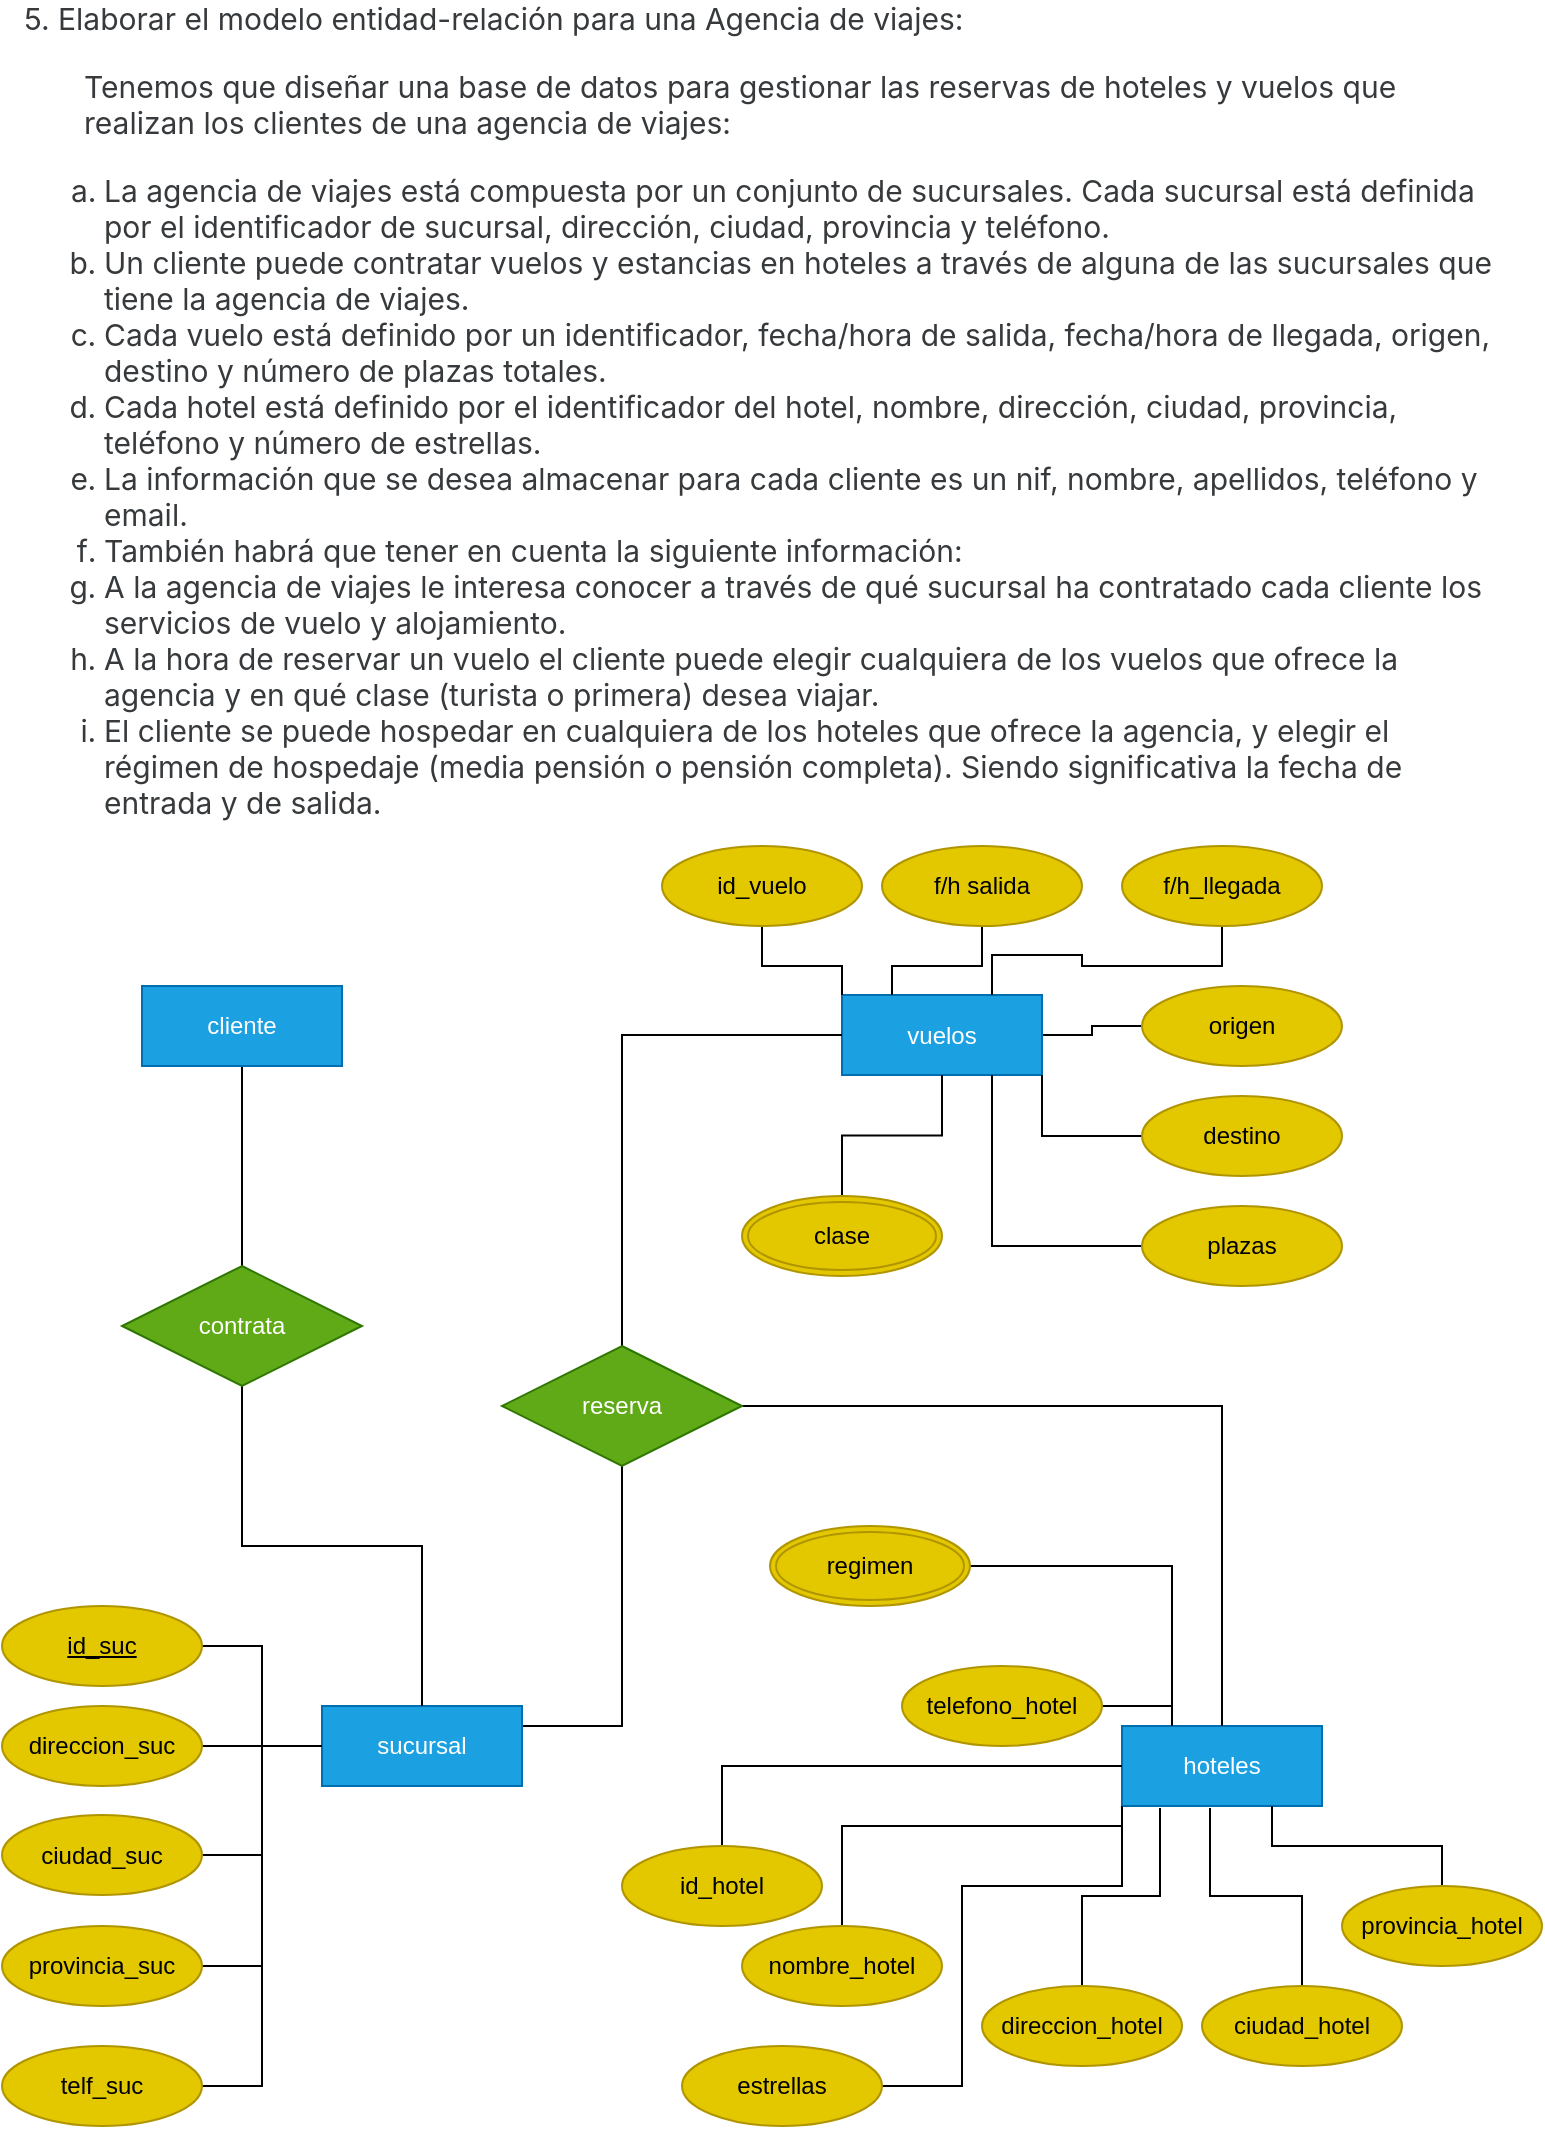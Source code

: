 <mxfile version="19.0.3" type="device"><diagram id="Tl6VG7vWwc2pcAbSCfb3" name="Página-1"><mxGraphModel dx="1182" dy="835" grid="1" gridSize="10" guides="1" tooltips="1" connect="1" arrows="1" fold="1" page="1" pageScale="1" pageWidth="827" pageHeight="1169" math="0" shadow="0"><root><mxCell id="0"/><mxCell id="1" parent="0"/><mxCell id="cq32jFVJ6eBw6IOvbczB-1" value="&lt;p style=&quot;box-sizing: border-box; margin-top: 0px; margin-bottom: 1rem; color: rgb(55, 58, 60); font-family: -apple-system, BlinkMacSystemFont, &amp;quot;Segoe UI&amp;quot;, Roboto, &amp;quot;Helvetica Neue&amp;quot;, Arial, sans-serif, &amp;quot;Apple Color Emoji&amp;quot;, &amp;quot;Segoe UI Emoji&amp;quot;, &amp;quot;Segoe UI Symbol&amp;quot;; font-size: 15px; text-align: left; background-color: rgb(255, 255, 255);&quot;&gt;5. Elaborar el modelo entidad-relación para una Agencia de viajes:&lt;/p&gt;&lt;div style=&quot;box-sizing: border-box; color: rgb(55, 58, 60); font-family: -apple-system, BlinkMacSystemFont, &amp;quot;Segoe UI&amp;quot;, Roboto, &amp;quot;Helvetica Neue&amp;quot;, Arial, sans-serif, &amp;quot;Apple Color Emoji&amp;quot;, &amp;quot;Segoe UI Emoji&amp;quot;, &amp;quot;Segoe UI Symbol&amp;quot;; font-size: 15px; text-align: left; background-color: rgb(255, 255, 255); margin-left: 30px;&quot; class=&quot;editor-indent&quot;&gt;&lt;p style=&quot;box-sizing: border-box; margin-top: 0px; margin-bottom: 1rem;&quot;&gt;Tenemos que diseñar una base de datos para gestionar las reservas de hoteles y vuelos que realizan los clientes de una agencia de viajes:&lt;/p&gt;&lt;/div&gt;&lt;p style=&quot;box-sizing: border-box; margin-top: 0px; margin-bottom: 1rem; color: rgb(55, 58, 60); font-family: -apple-system, BlinkMacSystemFont, &amp;quot;Segoe UI&amp;quot;, Roboto, &amp;quot;Helvetica Neue&amp;quot;, Arial, sans-serif, &amp;quot;Apple Color Emoji&amp;quot;, &amp;quot;Segoe UI Emoji&amp;quot;, &amp;quot;Segoe UI Symbol&amp;quot;; font-size: 15px; text-align: left; background-color: rgb(255, 255, 255);&quot;&gt;&lt;/p&gt;&lt;ol style=&quot;box-sizing: border-box; margin-top: 0px; margin-bottom: 1rem; color: rgb(55, 58, 60); font-family: -apple-system, BlinkMacSystemFont, &amp;quot;Segoe UI&amp;quot;, Roboto, &amp;quot;Helvetica Neue&amp;quot;, Arial, sans-serif, &amp;quot;Apple Color Emoji&amp;quot;, &amp;quot;Segoe UI Emoji&amp;quot;, &amp;quot;Segoe UI Symbol&amp;quot;; font-size: 15px; text-align: left; background-color: rgb(255, 255, 255); list-style-type: lower-alpha;&quot;&gt;&lt;li style=&quot;box-sizing: border-box;&quot;&gt;La agencia de viajes está compuesta por un conjunto de sucursales. Cada sucursal está definida por el identificador de sucursal, dirección, ciudad, provincia y teléfono.&lt;/li&gt;&lt;li style=&quot;box-sizing: border-box;&quot;&gt;Un cliente puede contratar vuelos y estancias en hoteles a través de alguna de las sucursales que tiene la agencia de viajes.&lt;/li&gt;&lt;li style=&quot;box-sizing: border-box;&quot;&gt;Cada vuelo está definido por un identificador, fecha/hora de salida, fecha/hora de llegada, origen, destino y número de plazas totales.&lt;/li&gt;&lt;li style=&quot;box-sizing: border-box;&quot;&gt;Cada hotel está definido por el identificador del hotel, nombre, dirección, ciudad, provincia, teléfono y número de estrellas.&lt;/li&gt;&lt;li style=&quot;box-sizing: border-box;&quot;&gt;La información que se desea almacenar para cada cliente es un nif, nombre, apellidos, teléfono y email.&lt;/li&gt;&lt;li style=&quot;box-sizing: border-box;&quot;&gt;También habrá que tener en cuenta la siguiente información:&lt;/li&gt;&lt;li style=&quot;box-sizing: border-box;&quot;&gt;A la agencia de viajes le interesa conocer a través de qué sucursal ha contratado cada cliente los servicios de vuelo y alojamiento.&lt;/li&gt;&lt;li style=&quot;box-sizing: border-box;&quot;&gt;A la hora de reservar un vuelo el cliente puede elegir cualquiera de los vuelos que ofrece la agencia y en qué clase (turista o primera) desea viajar.&lt;/li&gt;&lt;li style=&quot;box-sizing: border-box;&quot;&gt;El cliente se puede hospedar en cualquiera de los hoteles que ofrece la agencia, y elegir el régimen de hospedaje (media pensión o pensión completa). Siendo significativa la fecha de entrada y de salida.&lt;/li&gt;&lt;/ol&gt;" style="text;html=1;strokeColor=none;fillColor=none;align=center;verticalAlign=middle;whiteSpace=wrap;rounded=0;" vertex="1" parent="1"><mxGeometry x="40" y="40" width="740" height="400" as="geometry"/></mxCell><mxCell id="cq32jFVJ6eBw6IOvbczB-61" style="edgeStyle=orthogonalEdgeStyle;rounded=0;orthogonalLoop=1;jettySize=auto;html=1;exitX=1;exitY=0.25;exitDx=0;exitDy=0;entryX=0.5;entryY=1;entryDx=0;entryDy=0;endArrow=none;endFill=0;" edge="1" parent="1" source="cq32jFVJ6eBw6IOvbczB-2" target="cq32jFVJ6eBw6IOvbczB-18"><mxGeometry relative="1" as="geometry"/></mxCell><mxCell id="cq32jFVJ6eBw6IOvbczB-2" value="sucursal" style="whiteSpace=wrap;html=1;align=center;fillColor=#1ba1e2;fontColor=#ffffff;strokeColor=#006EAF;" vertex="1" parent="1"><mxGeometry x="190" y="880" width="100" height="40" as="geometry"/></mxCell><mxCell id="cq32jFVJ6eBw6IOvbczB-38" style="edgeStyle=orthogonalEdgeStyle;rounded=0;orthogonalLoop=1;jettySize=auto;html=1;exitX=1;exitY=0.5;exitDx=0;exitDy=0;entryX=0;entryY=0.5;entryDx=0;entryDy=0;endArrow=none;endFill=0;" edge="1" parent="1" source="cq32jFVJ6eBw6IOvbczB-3" target="cq32jFVJ6eBw6IOvbczB-31"><mxGeometry relative="1" as="geometry"/></mxCell><mxCell id="cq32jFVJ6eBw6IOvbczB-3" value="vuelos" style="whiteSpace=wrap;html=1;align=center;fillColor=#1ba1e2;fontColor=#ffffff;strokeColor=#006EAF;" vertex="1" parent="1"><mxGeometry x="450" y="524.5" width="100" height="40" as="geometry"/></mxCell><mxCell id="cq32jFVJ6eBw6IOvbczB-11" value="hoteles" style="whiteSpace=wrap;html=1;align=center;fillColor=#1ba1e2;fontColor=#ffffff;strokeColor=#006EAF;" vertex="1" parent="1"><mxGeometry x="590" y="890" width="100" height="40" as="geometry"/></mxCell><mxCell id="cq32jFVJ6eBw6IOvbczB-21" style="edgeStyle=orthogonalEdgeStyle;rounded=0;orthogonalLoop=1;jettySize=auto;html=1;exitX=1;exitY=0.5;exitDx=0;exitDy=0;entryX=0;entryY=0.5;entryDx=0;entryDy=0;endArrow=none;endFill=0;" edge="1" parent="1" source="cq32jFVJ6eBw6IOvbczB-12" target="cq32jFVJ6eBw6IOvbczB-2"><mxGeometry relative="1" as="geometry"/></mxCell><mxCell id="cq32jFVJ6eBw6IOvbczB-12" value="direccion_suc" style="ellipse;whiteSpace=wrap;html=1;align=center;fillColor=#e3c800;fontColor=#000000;strokeColor=#B09500;" vertex="1" parent="1"><mxGeometry x="30" y="880" width="100" height="40" as="geometry"/></mxCell><mxCell id="cq32jFVJ6eBw6IOvbczB-20" style="edgeStyle=orthogonalEdgeStyle;rounded=0;orthogonalLoop=1;jettySize=auto;html=1;exitX=1;exitY=0.5;exitDx=0;exitDy=0;entryX=0;entryY=0.5;entryDx=0;entryDy=0;endArrow=none;endFill=0;" edge="1" parent="1" source="cq32jFVJ6eBw6IOvbczB-14" target="cq32jFVJ6eBw6IOvbczB-2"><mxGeometry relative="1" as="geometry"/></mxCell><mxCell id="cq32jFVJ6eBw6IOvbczB-14" value="id_suc" style="ellipse;whiteSpace=wrap;html=1;align=center;fontStyle=4;fillColor=#e3c800;fontColor=#000000;strokeColor=#B09500;" vertex="1" parent="1"><mxGeometry x="30" y="830" width="100" height="40" as="geometry"/></mxCell><mxCell id="cq32jFVJ6eBw6IOvbczB-22" style="edgeStyle=orthogonalEdgeStyle;rounded=0;orthogonalLoop=1;jettySize=auto;html=1;exitX=1;exitY=0.5;exitDx=0;exitDy=0;entryX=0;entryY=0.5;entryDx=0;entryDy=0;endArrow=none;endFill=0;" edge="1" parent="1" source="cq32jFVJ6eBw6IOvbczB-15" target="cq32jFVJ6eBw6IOvbczB-2"><mxGeometry relative="1" as="geometry"/></mxCell><mxCell id="cq32jFVJ6eBw6IOvbczB-15" value="ciudad_suc" style="ellipse;whiteSpace=wrap;html=1;align=center;fillColor=#e3c800;fontColor=#000000;strokeColor=#B09500;" vertex="1" parent="1"><mxGeometry x="30" y="934.5" width="100" height="40" as="geometry"/></mxCell><mxCell id="cq32jFVJ6eBw6IOvbczB-23" style="edgeStyle=orthogonalEdgeStyle;rounded=0;orthogonalLoop=1;jettySize=auto;html=1;exitX=1;exitY=0.5;exitDx=0;exitDy=0;entryX=0;entryY=0.5;entryDx=0;entryDy=0;endArrow=none;endFill=0;" edge="1" parent="1" source="cq32jFVJ6eBw6IOvbczB-16" target="cq32jFVJ6eBw6IOvbczB-2"><mxGeometry relative="1" as="geometry"/></mxCell><mxCell id="cq32jFVJ6eBw6IOvbczB-16" value="provincia_suc" style="ellipse;whiteSpace=wrap;html=1;align=center;fillColor=#e3c800;fontColor=#000000;strokeColor=#B09500;" vertex="1" parent="1"><mxGeometry x="30" y="990" width="100" height="40" as="geometry"/></mxCell><mxCell id="cq32jFVJ6eBw6IOvbczB-24" style="edgeStyle=orthogonalEdgeStyle;rounded=0;orthogonalLoop=1;jettySize=auto;html=1;exitX=1;exitY=0.5;exitDx=0;exitDy=0;entryX=0;entryY=0.5;entryDx=0;entryDy=0;endArrow=none;endFill=0;" edge="1" parent="1" source="cq32jFVJ6eBw6IOvbczB-17" target="cq32jFVJ6eBw6IOvbczB-2"><mxGeometry relative="1" as="geometry"/></mxCell><mxCell id="cq32jFVJ6eBw6IOvbczB-17" value="telf_suc" style="ellipse;whiteSpace=wrap;html=1;align=center;fillColor=#e3c800;fontColor=#000000;strokeColor=#B09500;" vertex="1" parent="1"><mxGeometry x="30" y="1050" width="100" height="40" as="geometry"/></mxCell><mxCell id="cq32jFVJ6eBw6IOvbczB-62" style="edgeStyle=orthogonalEdgeStyle;rounded=0;orthogonalLoop=1;jettySize=auto;html=1;exitX=0.5;exitY=0;exitDx=0;exitDy=0;entryX=0;entryY=0.5;entryDx=0;entryDy=0;endArrow=none;endFill=0;" edge="1" parent="1" source="cq32jFVJ6eBw6IOvbczB-18" target="cq32jFVJ6eBw6IOvbczB-3"><mxGeometry relative="1" as="geometry"/></mxCell><mxCell id="cq32jFVJ6eBw6IOvbczB-63" style="edgeStyle=orthogonalEdgeStyle;rounded=0;orthogonalLoop=1;jettySize=auto;html=1;exitX=1;exitY=0.5;exitDx=0;exitDy=0;endArrow=none;endFill=0;entryX=0.5;entryY=0;entryDx=0;entryDy=0;" edge="1" parent="1" source="cq32jFVJ6eBw6IOvbczB-18" target="cq32jFVJ6eBw6IOvbczB-11"><mxGeometry relative="1" as="geometry"><mxPoint x="680" y="860" as="targetPoint"/></mxGeometry></mxCell><mxCell id="cq32jFVJ6eBw6IOvbczB-18" value="reserva" style="shape=rhombus;perimeter=rhombusPerimeter;whiteSpace=wrap;html=1;align=center;fillColor=#60a917;fontColor=#ffffff;strokeColor=#2D7600;" vertex="1" parent="1"><mxGeometry x="280" y="700" width="120" height="60" as="geometry"/></mxCell><mxCell id="cq32jFVJ6eBw6IOvbczB-41" style="edgeStyle=orthogonalEdgeStyle;rounded=0;orthogonalLoop=1;jettySize=auto;html=1;exitX=0;exitY=0.5;exitDx=0;exitDy=0;entryX=0.75;entryY=1;entryDx=0;entryDy=0;endArrow=none;endFill=0;" edge="1" parent="1" source="cq32jFVJ6eBw6IOvbczB-29" target="cq32jFVJ6eBw6IOvbczB-3"><mxGeometry relative="1" as="geometry"/></mxCell><mxCell id="cq32jFVJ6eBw6IOvbczB-29" value="plazas" style="ellipse;whiteSpace=wrap;html=1;align=center;fillColor=#e3c800;fontColor=#000000;strokeColor=#B09500;" vertex="1" parent="1"><mxGeometry x="600" y="630" width="100" height="40" as="geometry"/></mxCell><mxCell id="cq32jFVJ6eBw6IOvbczB-40" style="edgeStyle=orthogonalEdgeStyle;rounded=0;orthogonalLoop=1;jettySize=auto;html=1;exitX=0;exitY=0.5;exitDx=0;exitDy=0;entryX=1;entryY=1;entryDx=0;entryDy=0;endArrow=none;endFill=0;" edge="1" parent="1" source="cq32jFVJ6eBw6IOvbczB-30" target="cq32jFVJ6eBw6IOvbczB-3"><mxGeometry relative="1" as="geometry"/></mxCell><mxCell id="cq32jFVJ6eBw6IOvbczB-30" value="destino" style="ellipse;whiteSpace=wrap;html=1;align=center;fillColor=#e3c800;fontColor=#000000;strokeColor=#B09500;" vertex="1" parent="1"><mxGeometry x="600" y="575" width="100" height="40" as="geometry"/></mxCell><mxCell id="cq32jFVJ6eBw6IOvbczB-31" value="origen" style="ellipse;whiteSpace=wrap;html=1;align=center;fillColor=#e3c800;fontColor=#000000;strokeColor=#B09500;" vertex="1" parent="1"><mxGeometry x="600" y="520" width="100" height="40" as="geometry"/></mxCell><mxCell id="cq32jFVJ6eBw6IOvbczB-37" style="edgeStyle=orthogonalEdgeStyle;rounded=0;orthogonalLoop=1;jettySize=auto;html=1;exitX=0.5;exitY=1;exitDx=0;exitDy=0;entryX=0.75;entryY=0;entryDx=0;entryDy=0;endArrow=none;endFill=0;" edge="1" parent="1" source="cq32jFVJ6eBw6IOvbczB-32" target="cq32jFVJ6eBw6IOvbczB-3"><mxGeometry relative="1" as="geometry"/></mxCell><mxCell id="cq32jFVJ6eBw6IOvbczB-32" value="f/h_llegada" style="ellipse;whiteSpace=wrap;html=1;align=center;fillColor=#e3c800;fontColor=#000000;strokeColor=#B09500;" vertex="1" parent="1"><mxGeometry x="590" y="450" width="100" height="40" as="geometry"/></mxCell><mxCell id="cq32jFVJ6eBw6IOvbczB-36" style="edgeStyle=orthogonalEdgeStyle;rounded=0;orthogonalLoop=1;jettySize=auto;html=1;exitX=0.5;exitY=1;exitDx=0;exitDy=0;entryX=0.25;entryY=0;entryDx=0;entryDy=0;endArrow=none;endFill=0;" edge="1" parent="1" source="cq32jFVJ6eBw6IOvbczB-33" target="cq32jFVJ6eBw6IOvbczB-3"><mxGeometry relative="1" as="geometry"/></mxCell><mxCell id="cq32jFVJ6eBw6IOvbczB-33" value="f/h salida" style="ellipse;whiteSpace=wrap;html=1;align=center;fillColor=#e3c800;fontColor=#000000;strokeColor=#B09500;" vertex="1" parent="1"><mxGeometry x="470" y="450" width="100" height="40" as="geometry"/></mxCell><mxCell id="cq32jFVJ6eBw6IOvbczB-35" style="edgeStyle=orthogonalEdgeStyle;rounded=0;orthogonalLoop=1;jettySize=auto;html=1;exitX=0.5;exitY=1;exitDx=0;exitDy=0;entryX=0;entryY=0;entryDx=0;entryDy=0;endArrow=none;endFill=0;" edge="1" parent="1" source="cq32jFVJ6eBw6IOvbczB-34" target="cq32jFVJ6eBw6IOvbczB-3"><mxGeometry relative="1" as="geometry"/></mxCell><mxCell id="cq32jFVJ6eBw6IOvbczB-34" value="id_vuelo" style="ellipse;whiteSpace=wrap;html=1;align=center;fillColor=#e3c800;fontColor=#000000;strokeColor=#B09500;" vertex="1" parent="1"><mxGeometry x="360" y="450" width="100" height="40" as="geometry"/></mxCell><mxCell id="cq32jFVJ6eBw6IOvbczB-56" style="edgeStyle=orthogonalEdgeStyle;rounded=0;orthogonalLoop=1;jettySize=auto;html=1;exitX=1;exitY=0.5;exitDx=0;exitDy=0;entryX=0;entryY=1;entryDx=0;entryDy=0;endArrow=none;endFill=0;" edge="1" parent="1" source="cq32jFVJ6eBw6IOvbczB-42" target="cq32jFVJ6eBw6IOvbczB-11"><mxGeometry relative="1" as="geometry"><Array as="points"><mxPoint x="510" y="1070"/><mxPoint x="510" y="970"/><mxPoint x="590" y="970"/></Array></mxGeometry></mxCell><mxCell id="cq32jFVJ6eBw6IOvbczB-42" value="estrellas" style="ellipse;whiteSpace=wrap;html=1;align=center;fillColor=#e3c800;fontColor=#000000;strokeColor=#B09500;" vertex="1" parent="1"><mxGeometry x="370" y="1050" width="100" height="40" as="geometry"/></mxCell><mxCell id="cq32jFVJ6eBw6IOvbczB-55" style="edgeStyle=orthogonalEdgeStyle;rounded=0;orthogonalLoop=1;jettySize=auto;html=1;exitX=1;exitY=0.5;exitDx=0;exitDy=0;entryX=0.25;entryY=0;entryDx=0;entryDy=0;endArrow=none;endFill=0;" edge="1" parent="1" source="cq32jFVJ6eBw6IOvbczB-43" target="cq32jFVJ6eBw6IOvbczB-11"><mxGeometry relative="1" as="geometry"/></mxCell><mxCell id="cq32jFVJ6eBw6IOvbczB-43" value="telefono_hotel" style="ellipse;whiteSpace=wrap;html=1;align=center;fillColor=#e3c800;fontColor=#000000;strokeColor=#B09500;" vertex="1" parent="1"><mxGeometry x="480" y="860" width="100" height="40" as="geometry"/></mxCell><mxCell id="cq32jFVJ6eBw6IOvbczB-54" style="edgeStyle=orthogonalEdgeStyle;rounded=0;orthogonalLoop=1;jettySize=auto;html=1;exitX=0.5;exitY=0;exitDx=0;exitDy=0;entryX=0.75;entryY=1;entryDx=0;entryDy=0;endArrow=none;endFill=0;" edge="1" parent="1" source="cq32jFVJ6eBw6IOvbczB-44" target="cq32jFVJ6eBw6IOvbczB-11"><mxGeometry relative="1" as="geometry"/></mxCell><mxCell id="cq32jFVJ6eBw6IOvbczB-44" value="provincia_hotel" style="ellipse;whiteSpace=wrap;html=1;align=center;fillColor=#e3c800;fontColor=#000000;strokeColor=#B09500;" vertex="1" parent="1"><mxGeometry x="700" y="970" width="100" height="40" as="geometry"/></mxCell><mxCell id="cq32jFVJ6eBw6IOvbczB-52" style="edgeStyle=orthogonalEdgeStyle;rounded=0;orthogonalLoop=1;jettySize=auto;html=1;exitX=0.5;exitY=0;exitDx=0;exitDy=0;entryX=0.44;entryY=1.025;entryDx=0;entryDy=0;entryPerimeter=0;endArrow=none;endFill=0;" edge="1" parent="1" source="cq32jFVJ6eBw6IOvbczB-45" target="cq32jFVJ6eBw6IOvbczB-11"><mxGeometry relative="1" as="geometry"/></mxCell><mxCell id="cq32jFVJ6eBw6IOvbczB-45" value="ciudad_hotel" style="ellipse;whiteSpace=wrap;html=1;align=center;fillColor=#e3c800;fontColor=#000000;strokeColor=#B09500;" vertex="1" parent="1"><mxGeometry x="630" y="1020" width="100" height="40" as="geometry"/></mxCell><mxCell id="cq32jFVJ6eBw6IOvbczB-51" style="edgeStyle=orthogonalEdgeStyle;rounded=0;orthogonalLoop=1;jettySize=auto;html=1;exitX=0.5;exitY=0;exitDx=0;exitDy=0;entryX=0.19;entryY=1.025;entryDx=0;entryDy=0;entryPerimeter=0;endArrow=none;endFill=0;" edge="1" parent="1" source="cq32jFVJ6eBw6IOvbczB-46" target="cq32jFVJ6eBw6IOvbczB-11"><mxGeometry relative="1" as="geometry"/></mxCell><mxCell id="cq32jFVJ6eBw6IOvbczB-46" value="direccion_hotel" style="ellipse;whiteSpace=wrap;html=1;align=center;fillColor=#e3c800;fontColor=#000000;strokeColor=#B09500;" vertex="1" parent="1"><mxGeometry x="520" y="1020" width="100" height="40" as="geometry"/></mxCell><mxCell id="cq32jFVJ6eBw6IOvbczB-50" style="edgeStyle=orthogonalEdgeStyle;rounded=0;orthogonalLoop=1;jettySize=auto;html=1;exitX=0.5;exitY=0;exitDx=0;exitDy=0;entryX=0;entryY=1;entryDx=0;entryDy=0;endArrow=none;endFill=0;" edge="1" parent="1" source="cq32jFVJ6eBw6IOvbczB-47" target="cq32jFVJ6eBw6IOvbczB-11"><mxGeometry relative="1" as="geometry"><Array as="points"><mxPoint x="450" y="940"/><mxPoint x="590" y="940"/></Array></mxGeometry></mxCell><mxCell id="cq32jFVJ6eBw6IOvbczB-47" value="nombre_hotel" style="ellipse;whiteSpace=wrap;html=1;align=center;fillColor=#e3c800;fontColor=#000000;strokeColor=#B09500;" vertex="1" parent="1"><mxGeometry x="400" y="990" width="100" height="40" as="geometry"/></mxCell><mxCell id="cq32jFVJ6eBw6IOvbczB-49" style="edgeStyle=orthogonalEdgeStyle;rounded=0;orthogonalLoop=1;jettySize=auto;html=1;exitX=0.5;exitY=0;exitDx=0;exitDy=0;entryX=0;entryY=0.5;entryDx=0;entryDy=0;endArrow=none;endFill=0;" edge="1" parent="1" source="cq32jFVJ6eBw6IOvbczB-48" target="cq32jFVJ6eBw6IOvbczB-11"><mxGeometry relative="1" as="geometry"/></mxCell><mxCell id="cq32jFVJ6eBw6IOvbczB-48" value="id_hotel" style="ellipse;whiteSpace=wrap;html=1;align=center;fillColor=#e3c800;fontColor=#000000;strokeColor=#B09500;" vertex="1" parent="1"><mxGeometry x="340" y="950" width="100" height="40" as="geometry"/></mxCell><mxCell id="cq32jFVJ6eBw6IOvbczB-59" style="edgeStyle=orthogonalEdgeStyle;rounded=0;orthogonalLoop=1;jettySize=auto;html=1;exitX=0.5;exitY=1;exitDx=0;exitDy=0;entryX=0.5;entryY=0;entryDx=0;entryDy=0;endArrow=none;endFill=0;" edge="1" parent="1" source="cq32jFVJ6eBw6IOvbczB-57" target="cq32jFVJ6eBw6IOvbczB-58"><mxGeometry relative="1" as="geometry"/></mxCell><mxCell id="cq32jFVJ6eBw6IOvbczB-57" value="cliente" style="whiteSpace=wrap;html=1;align=center;fillColor=#1ba1e2;fontColor=#ffffff;strokeColor=#006EAF;" vertex="1" parent="1"><mxGeometry x="100" y="520" width="100" height="40" as="geometry"/></mxCell><mxCell id="cq32jFVJ6eBw6IOvbczB-60" style="edgeStyle=orthogonalEdgeStyle;rounded=0;orthogonalLoop=1;jettySize=auto;html=1;exitX=0.5;exitY=1;exitDx=0;exitDy=0;entryX=0.5;entryY=0;entryDx=0;entryDy=0;endArrow=none;endFill=0;" edge="1" parent="1" source="cq32jFVJ6eBw6IOvbczB-58" target="cq32jFVJ6eBw6IOvbczB-2"><mxGeometry relative="1" as="geometry"/></mxCell><mxCell id="cq32jFVJ6eBw6IOvbczB-58" value="contrata" style="shape=rhombus;perimeter=rhombusPerimeter;whiteSpace=wrap;html=1;align=center;fillColor=#60a917;fontColor=#ffffff;strokeColor=#2D7600;" vertex="1" parent="1"><mxGeometry x="90" y="660" width="120" height="60" as="geometry"/></mxCell><mxCell id="cq32jFVJ6eBw6IOvbczB-65" style="edgeStyle=orthogonalEdgeStyle;rounded=0;orthogonalLoop=1;jettySize=auto;html=1;exitX=0.5;exitY=0;exitDx=0;exitDy=0;entryX=0.5;entryY=1;entryDx=0;entryDy=0;endArrow=none;endFill=0;" edge="1" parent="1" source="cq32jFVJ6eBw6IOvbczB-64" target="cq32jFVJ6eBw6IOvbczB-3"><mxGeometry relative="1" as="geometry"/></mxCell><mxCell id="cq32jFVJ6eBw6IOvbczB-64" value="clase" style="ellipse;shape=doubleEllipse;margin=3;whiteSpace=wrap;html=1;align=center;fillColor=#e3c800;fontColor=#000000;strokeColor=#B09500;" vertex="1" parent="1"><mxGeometry x="400" y="625" width="100" height="40" as="geometry"/></mxCell><mxCell id="cq32jFVJ6eBw6IOvbczB-67" style="edgeStyle=orthogonalEdgeStyle;rounded=0;orthogonalLoop=1;jettySize=auto;html=1;exitX=1;exitY=0.5;exitDx=0;exitDy=0;entryX=0.25;entryY=0;entryDx=0;entryDy=0;endArrow=none;endFill=0;" edge="1" parent="1" source="cq32jFVJ6eBw6IOvbczB-66" target="cq32jFVJ6eBw6IOvbczB-11"><mxGeometry relative="1" as="geometry"/></mxCell><mxCell id="cq32jFVJ6eBw6IOvbczB-66" value="regimen" style="ellipse;shape=doubleEllipse;margin=3;whiteSpace=wrap;html=1;align=center;fillColor=#e3c800;fontColor=#000000;strokeColor=#B09500;" vertex="1" parent="1"><mxGeometry x="414" y="790" width="100" height="40" as="geometry"/></mxCell></root></mxGraphModel></diagram></mxfile>